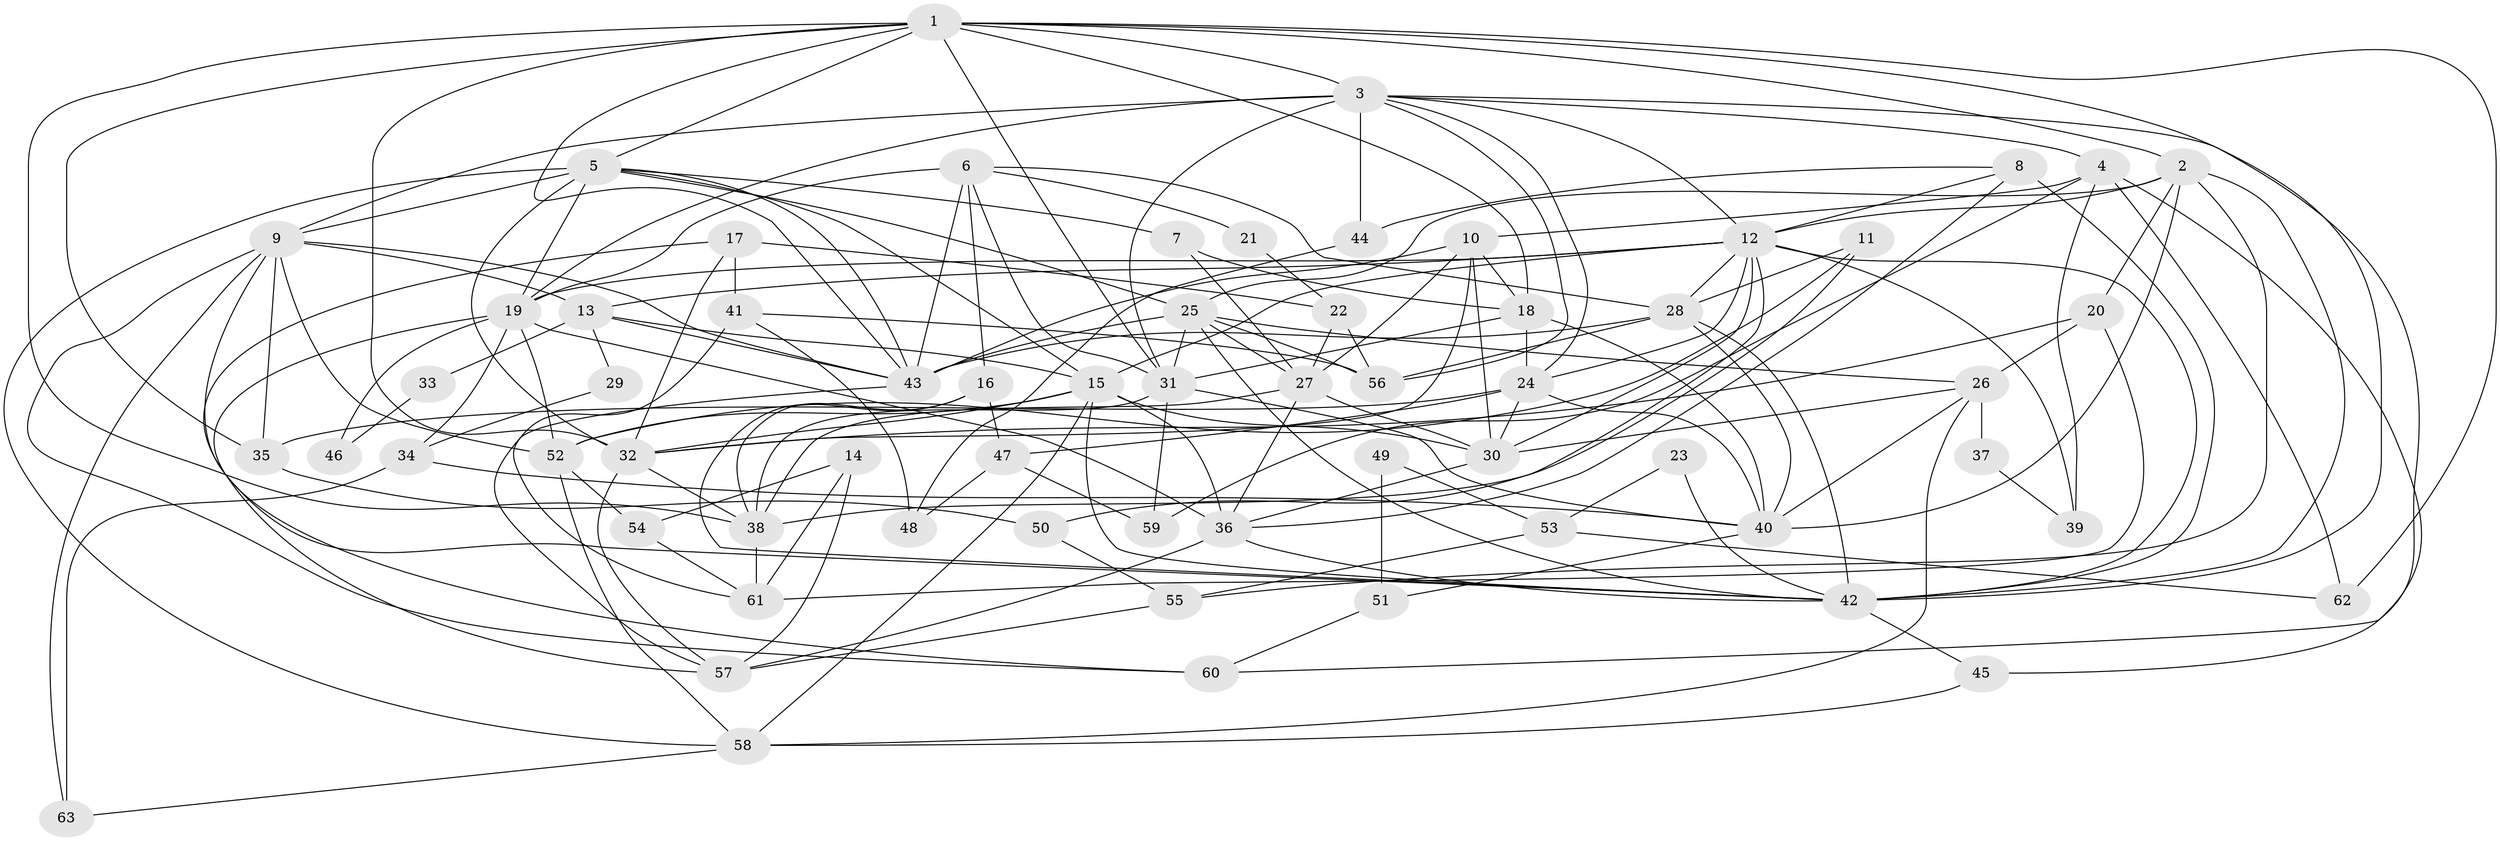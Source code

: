 // original degree distribution, {2: 0.1746031746031746, 4: 0.2857142857142857, 3: 0.2222222222222222, 6: 0.12698412698412698, 5: 0.1349206349206349, 7: 0.047619047619047616, 9: 0.007936507936507936}
// Generated by graph-tools (version 1.1) at 2025/36/03/09/25 02:36:22]
// undirected, 63 vertices, 168 edges
graph export_dot {
graph [start="1"]
  node [color=gray90,style=filled];
  1;
  2;
  3;
  4;
  5;
  6;
  7;
  8;
  9;
  10;
  11;
  12;
  13;
  14;
  15;
  16;
  17;
  18;
  19;
  20;
  21;
  22;
  23;
  24;
  25;
  26;
  27;
  28;
  29;
  30;
  31;
  32;
  33;
  34;
  35;
  36;
  37;
  38;
  39;
  40;
  41;
  42;
  43;
  44;
  45;
  46;
  47;
  48;
  49;
  50;
  51;
  52;
  53;
  54;
  55;
  56;
  57;
  58;
  59;
  60;
  61;
  62;
  63;
  1 -- 2 [weight=1.0];
  1 -- 3 [weight=2.0];
  1 -- 5 [weight=1.0];
  1 -- 18 [weight=1.0];
  1 -- 31 [weight=2.0];
  1 -- 32 [weight=1.0];
  1 -- 35 [weight=4.0];
  1 -- 38 [weight=1.0];
  1 -- 42 [weight=1.0];
  1 -- 43 [weight=1.0];
  1 -- 62 [weight=1.0];
  2 -- 12 [weight=1.0];
  2 -- 20 [weight=1.0];
  2 -- 25 [weight=2.0];
  2 -- 40 [weight=1.0];
  2 -- 42 [weight=1.0];
  2 -- 55 [weight=1.0];
  3 -- 4 [weight=1.0];
  3 -- 9 [weight=2.0];
  3 -- 12 [weight=1.0];
  3 -- 19 [weight=2.0];
  3 -- 24 [weight=1.0];
  3 -- 31 [weight=2.0];
  3 -- 44 [weight=1.0];
  3 -- 56 [weight=1.0];
  3 -- 60 [weight=1.0];
  4 -- 10 [weight=1.0];
  4 -- 39 [weight=1.0];
  4 -- 45 [weight=1.0];
  4 -- 59 [weight=1.0];
  4 -- 62 [weight=1.0];
  5 -- 7 [weight=1.0];
  5 -- 9 [weight=1.0];
  5 -- 15 [weight=1.0];
  5 -- 19 [weight=1.0];
  5 -- 25 [weight=1.0];
  5 -- 32 [weight=1.0];
  5 -- 43 [weight=1.0];
  5 -- 58 [weight=1.0];
  6 -- 16 [weight=1.0];
  6 -- 19 [weight=1.0];
  6 -- 21 [weight=1.0];
  6 -- 28 [weight=1.0];
  6 -- 31 [weight=1.0];
  6 -- 43 [weight=1.0];
  7 -- 18 [weight=1.0];
  7 -- 27 [weight=1.0];
  8 -- 12 [weight=1.0];
  8 -- 36 [weight=1.0];
  8 -- 42 [weight=3.0];
  8 -- 44 [weight=1.0];
  9 -- 13 [weight=1.0];
  9 -- 35 [weight=3.0];
  9 -- 42 [weight=1.0];
  9 -- 43 [weight=1.0];
  9 -- 52 [weight=1.0];
  9 -- 60 [weight=1.0];
  9 -- 63 [weight=1.0];
  10 -- 18 [weight=1.0];
  10 -- 27 [weight=1.0];
  10 -- 30 [weight=1.0];
  10 -- 32 [weight=1.0];
  10 -- 43 [weight=1.0];
  11 -- 28 [weight=1.0];
  11 -- 38 [weight=1.0];
  11 -- 52 [weight=1.0];
  12 -- 13 [weight=1.0];
  12 -- 15 [weight=1.0];
  12 -- 19 [weight=2.0];
  12 -- 24 [weight=1.0];
  12 -- 28 [weight=1.0];
  12 -- 30 [weight=1.0];
  12 -- 39 [weight=1.0];
  12 -- 42 [weight=1.0];
  12 -- 50 [weight=2.0];
  13 -- 15 [weight=1.0];
  13 -- 29 [weight=1.0];
  13 -- 33 [weight=1.0];
  13 -- 43 [weight=1.0];
  14 -- 54 [weight=1.0];
  14 -- 57 [weight=1.0];
  14 -- 61 [weight=1.0];
  15 -- 30 [weight=1.0];
  15 -- 32 [weight=1.0];
  15 -- 36 [weight=2.0];
  15 -- 42 [weight=2.0];
  15 -- 52 [weight=1.0];
  15 -- 58 [weight=1.0];
  16 -- 38 [weight=1.0];
  16 -- 42 [weight=1.0];
  16 -- 47 [weight=1.0];
  17 -- 22 [weight=1.0];
  17 -- 32 [weight=1.0];
  17 -- 41 [weight=1.0];
  17 -- 60 [weight=1.0];
  18 -- 24 [weight=1.0];
  18 -- 31 [weight=1.0];
  18 -- 40 [weight=1.0];
  19 -- 34 [weight=1.0];
  19 -- 36 [weight=1.0];
  19 -- 46 [weight=2.0];
  19 -- 52 [weight=1.0];
  19 -- 57 [weight=1.0];
  20 -- 26 [weight=1.0];
  20 -- 32 [weight=1.0];
  20 -- 61 [weight=1.0];
  21 -- 22 [weight=1.0];
  22 -- 27 [weight=1.0];
  22 -- 56 [weight=1.0];
  23 -- 42 [weight=1.0];
  23 -- 53 [weight=1.0];
  24 -- 30 [weight=1.0];
  24 -- 35 [weight=1.0];
  24 -- 40 [weight=1.0];
  24 -- 47 [weight=1.0];
  25 -- 26 [weight=1.0];
  25 -- 27 [weight=1.0];
  25 -- 31 [weight=1.0];
  25 -- 42 [weight=1.0];
  25 -- 43 [weight=1.0];
  25 -- 56 [weight=1.0];
  26 -- 30 [weight=1.0];
  26 -- 37 [weight=1.0];
  26 -- 40 [weight=1.0];
  26 -- 58 [weight=1.0];
  27 -- 30 [weight=1.0];
  27 -- 36 [weight=1.0];
  27 -- 38 [weight=1.0];
  28 -- 40 [weight=1.0];
  28 -- 42 [weight=1.0];
  28 -- 43 [weight=1.0];
  28 -- 56 [weight=1.0];
  29 -- 34 [weight=1.0];
  30 -- 36 [weight=1.0];
  31 -- 38 [weight=1.0];
  31 -- 40 [weight=1.0];
  31 -- 59 [weight=1.0];
  32 -- 38 [weight=1.0];
  32 -- 57 [weight=1.0];
  33 -- 46 [weight=1.0];
  34 -- 40 [weight=1.0];
  34 -- 63 [weight=1.0];
  35 -- 50 [weight=1.0];
  36 -- 42 [weight=1.0];
  36 -- 57 [weight=1.0];
  37 -- 39 [weight=1.0];
  38 -- 61 [weight=1.0];
  40 -- 51 [weight=1.0];
  41 -- 48 [weight=2.0];
  41 -- 56 [weight=1.0];
  41 -- 61 [weight=1.0];
  42 -- 45 [weight=1.0];
  43 -- 57 [weight=1.0];
  44 -- 48 [weight=1.0];
  45 -- 58 [weight=1.0];
  47 -- 48 [weight=1.0];
  47 -- 59 [weight=1.0];
  49 -- 51 [weight=1.0];
  49 -- 53 [weight=1.0];
  50 -- 55 [weight=1.0];
  51 -- 60 [weight=1.0];
  52 -- 54 [weight=1.0];
  52 -- 58 [weight=1.0];
  53 -- 55 [weight=1.0];
  53 -- 62 [weight=1.0];
  54 -- 61 [weight=1.0];
  55 -- 57 [weight=1.0];
  58 -- 63 [weight=1.0];
}
